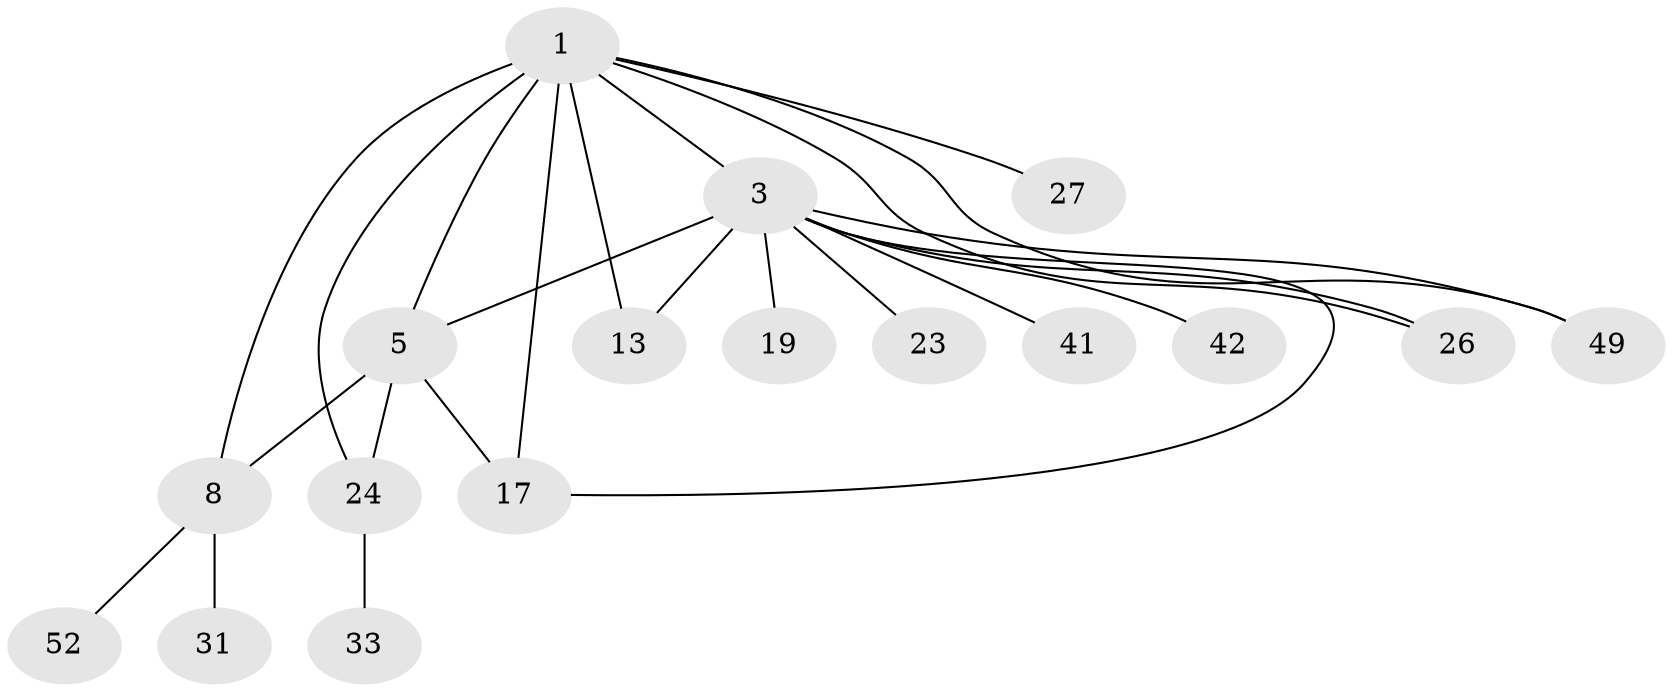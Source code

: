 // original degree distribution, {5: 0.07017543859649122, 8: 0.017543859649122806, 4: 0.08771929824561403, 6: 0.03508771929824561, 1: 0.2631578947368421, 2: 0.3684210526315789, 3: 0.15789473684210525}
// Generated by graph-tools (version 1.1) at 2025/16/03/04/25 18:16:53]
// undirected, 17 vertices, 24 edges
graph export_dot {
graph [start="1"]
  node [color=gray90,style=filled];
  1 [super="+25+53+11+2"];
  3 [super="+6"];
  5 [super="+38+35+10+14"];
  8 [super="+9+16+36"];
  13 [super="+37"];
  17 [super="+40"];
  19;
  23;
  24 [super="+29+54"];
  26 [super="+30"];
  27;
  31;
  33;
  41;
  42;
  49;
  52;
  1 -- 17 [weight=2];
  1 -- 49;
  1 -- 24;
  1 -- 3 [weight=2];
  1 -- 5 [weight=2];
  1 -- 8;
  1 -- 13;
  1 -- 26;
  1 -- 27;
  3 -- 5 [weight=3];
  3 -- 41;
  3 -- 42;
  3 -- 13;
  3 -- 17;
  3 -- 49;
  3 -- 19;
  3 -- 23;
  3 -- 26;
  5 -- 8 [weight=2];
  5 -- 17;
  5 -- 24;
  8 -- 52;
  8 -- 31;
  24 -- 33;
}
